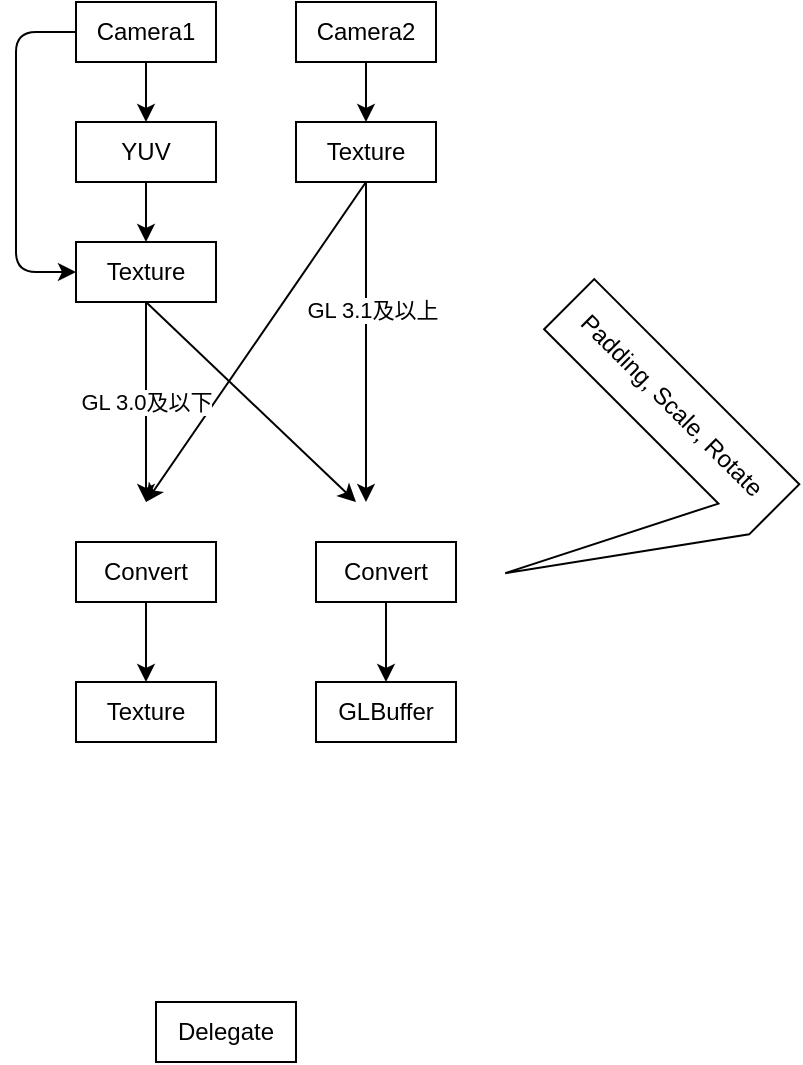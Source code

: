 <mxfile version="14.0.1" type="github">
  <diagram id="C5RBs43oDa-KdzZeNtuy" name="Page-1">
    <mxGraphModel dx="1298" dy="718" grid="1" gridSize="10" guides="1" tooltips="1" connect="1" arrows="1" fold="1" page="1" pageScale="1" pageWidth="827" pageHeight="1169" math="0" shadow="0">
      <root>
        <mxCell id="WIyWlLk6GJQsqaUBKTNV-0" />
        <mxCell id="WIyWlLk6GJQsqaUBKTNV-1" parent="WIyWlLk6GJQsqaUBKTNV-0" />
        <mxCell id="Xisnlb-HELQepVtMhwzp-12" value="" style="edgeStyle=orthogonalEdgeStyle;rounded=0;orthogonalLoop=1;jettySize=auto;html=1;" edge="1" parent="WIyWlLk6GJQsqaUBKTNV-1" source="Xisnlb-HELQepVtMhwzp-0" target="Xisnlb-HELQepVtMhwzp-3">
          <mxGeometry relative="1" as="geometry" />
        </mxCell>
        <mxCell id="Xisnlb-HELQepVtMhwzp-0" value="Camera1" style="whiteSpace=wrap;html=1;" vertex="1" parent="WIyWlLk6GJQsqaUBKTNV-1">
          <mxGeometry x="110" y="50" width="70" height="30" as="geometry" />
        </mxCell>
        <mxCell id="Xisnlb-HELQepVtMhwzp-10" value="" style="edgeStyle=orthogonalEdgeStyle;rounded=0;orthogonalLoop=1;jettySize=auto;html=1;" edge="1" parent="WIyWlLk6GJQsqaUBKTNV-1" source="Xisnlb-HELQepVtMhwzp-2" target="Xisnlb-HELQepVtMhwzp-4">
          <mxGeometry relative="1" as="geometry" />
        </mxCell>
        <mxCell id="Xisnlb-HELQepVtMhwzp-2" value="Camera2" style="whiteSpace=wrap;html=1;" vertex="1" parent="WIyWlLk6GJQsqaUBKTNV-1">
          <mxGeometry x="220" y="50" width="70" height="30" as="geometry" />
        </mxCell>
        <mxCell id="Xisnlb-HELQepVtMhwzp-14" value="" style="edgeStyle=orthogonalEdgeStyle;rounded=0;orthogonalLoop=1;jettySize=auto;html=1;" edge="1" parent="WIyWlLk6GJQsqaUBKTNV-1" source="Xisnlb-HELQepVtMhwzp-3" target="Xisnlb-HELQepVtMhwzp-13">
          <mxGeometry relative="1" as="geometry" />
        </mxCell>
        <mxCell id="Xisnlb-HELQepVtMhwzp-3" value="YUV" style="whiteSpace=wrap;html=1;" vertex="1" parent="WIyWlLk6GJQsqaUBKTNV-1">
          <mxGeometry x="110" y="110" width="70" height="30" as="geometry" />
        </mxCell>
        <mxCell id="Xisnlb-HELQepVtMhwzp-4" value="Texture" style="whiteSpace=wrap;html=1;" vertex="1" parent="WIyWlLk6GJQsqaUBKTNV-1">
          <mxGeometry x="220" y="110" width="70" height="30" as="geometry" />
        </mxCell>
        <mxCell id="Xisnlb-HELQepVtMhwzp-13" value="Texture" style="whiteSpace=wrap;html=1;" vertex="1" parent="WIyWlLk6GJQsqaUBKTNV-1">
          <mxGeometry x="110" y="170" width="70" height="30" as="geometry" />
        </mxCell>
        <mxCell id="Xisnlb-HELQepVtMhwzp-26" value="" style="edgeStyle=orthogonalEdgeStyle;rounded=0;orthogonalLoop=1;jettySize=auto;html=1;" edge="1" parent="WIyWlLk6GJQsqaUBKTNV-1" source="Xisnlb-HELQepVtMhwzp-15" target="Xisnlb-HELQepVtMhwzp-24">
          <mxGeometry relative="1" as="geometry" />
        </mxCell>
        <mxCell id="Xisnlb-HELQepVtMhwzp-15" value="Convert" style="whiteSpace=wrap;html=1;" vertex="1" parent="WIyWlLk6GJQsqaUBKTNV-1">
          <mxGeometry x="110" y="320" width="70" height="30" as="geometry" />
        </mxCell>
        <mxCell id="Xisnlb-HELQepVtMhwzp-27" value="" style="edgeStyle=orthogonalEdgeStyle;rounded=0;orthogonalLoop=1;jettySize=auto;html=1;" edge="1" parent="WIyWlLk6GJQsqaUBKTNV-1" source="Xisnlb-HELQepVtMhwzp-16" target="Xisnlb-HELQepVtMhwzp-25">
          <mxGeometry relative="1" as="geometry" />
        </mxCell>
        <mxCell id="Xisnlb-HELQepVtMhwzp-16" value="Convert" style="whiteSpace=wrap;html=1;" vertex="1" parent="WIyWlLk6GJQsqaUBKTNV-1">
          <mxGeometry x="230" y="320" width="70" height="30" as="geometry" />
        </mxCell>
        <mxCell id="Xisnlb-HELQepVtMhwzp-19" value="" style="endArrow=classic;html=1;exitX=0.5;exitY=1;exitDx=0;exitDy=0;" edge="1" parent="WIyWlLk6GJQsqaUBKTNV-1" source="Xisnlb-HELQepVtMhwzp-4">
          <mxGeometry width="50" height="50" relative="1" as="geometry">
            <mxPoint x="380" y="390" as="sourcePoint" />
            <mxPoint x="145" y="300" as="targetPoint" />
          </mxGeometry>
        </mxCell>
        <mxCell id="Xisnlb-HELQepVtMhwzp-20" value="GL 3.0及以下" style="endArrow=classic;html=1;exitX=0.5;exitY=1;exitDx=0;exitDy=0;" edge="1" parent="WIyWlLk6GJQsqaUBKTNV-1" source="Xisnlb-HELQepVtMhwzp-13">
          <mxGeometry width="50" height="50" relative="1" as="geometry">
            <mxPoint x="380" y="390" as="sourcePoint" />
            <mxPoint x="145" y="300" as="targetPoint" />
          </mxGeometry>
        </mxCell>
        <mxCell id="Xisnlb-HELQepVtMhwzp-22" value="" style="endArrow=classic;html=1;exitX=0.5;exitY=1;exitDx=0;exitDy=0;" edge="1" parent="WIyWlLk6GJQsqaUBKTNV-1" source="Xisnlb-HELQepVtMhwzp-13">
          <mxGeometry width="50" height="50" relative="1" as="geometry">
            <mxPoint x="380" y="390" as="sourcePoint" />
            <mxPoint x="250" y="300" as="targetPoint" />
          </mxGeometry>
        </mxCell>
        <mxCell id="Xisnlb-HELQepVtMhwzp-23" value="" style="endArrow=classic;html=1;exitX=0.5;exitY=1;exitDx=0;exitDy=0;" edge="1" parent="WIyWlLk6GJQsqaUBKTNV-1" source="Xisnlb-HELQepVtMhwzp-4">
          <mxGeometry width="50" height="50" relative="1" as="geometry">
            <mxPoint x="380" y="390" as="sourcePoint" />
            <mxPoint x="255" y="300" as="targetPoint" />
          </mxGeometry>
        </mxCell>
        <mxCell id="Xisnlb-HELQepVtMhwzp-28" value="GL 3.1及以上" style="edgeLabel;html=1;align=center;verticalAlign=middle;resizable=0;points=[];" vertex="1" connectable="0" parent="Xisnlb-HELQepVtMhwzp-23">
          <mxGeometry x="-0.2" y="3" relative="1" as="geometry">
            <mxPoint as="offset" />
          </mxGeometry>
        </mxCell>
        <mxCell id="Xisnlb-HELQepVtMhwzp-24" value="Texture" style="whiteSpace=wrap;html=1;" vertex="1" parent="WIyWlLk6GJQsqaUBKTNV-1">
          <mxGeometry x="110" y="390" width="70" height="30" as="geometry" />
        </mxCell>
        <mxCell id="Xisnlb-HELQepVtMhwzp-25" value="GLBuffer" style="whiteSpace=wrap;html=1;" vertex="1" parent="WIyWlLk6GJQsqaUBKTNV-1">
          <mxGeometry x="230" y="390" width="70" height="30" as="geometry" />
        </mxCell>
        <mxCell id="Xisnlb-HELQepVtMhwzp-31" value="" style="edgeStyle=elbowEdgeStyle;elbow=horizontal;endArrow=classic;html=1;entryX=0;entryY=0.5;entryDx=0;entryDy=0;exitX=0;exitY=0.5;exitDx=0;exitDy=0;" edge="1" parent="WIyWlLk6GJQsqaUBKTNV-1" source="Xisnlb-HELQepVtMhwzp-0" target="Xisnlb-HELQepVtMhwzp-13">
          <mxGeometry width="50" height="50" relative="1" as="geometry">
            <mxPoint x="100" y="65" as="sourcePoint" />
            <mxPoint x="430" y="340" as="targetPoint" />
            <Array as="points">
              <mxPoint x="80" y="125" />
            </Array>
          </mxGeometry>
        </mxCell>
        <mxCell id="Xisnlb-HELQepVtMhwzp-32" value="Padding, Scale, Rotate" style="shape=callout;whiteSpace=wrap;html=1;perimeter=calloutPerimeter;rotation=45;size=100;position=0.85;base=31;" vertex="1" parent="WIyWlLk6GJQsqaUBKTNV-1">
          <mxGeometry x="300" y="220" width="145" height="135.45" as="geometry" />
        </mxCell>
        <mxCell id="Xisnlb-HELQepVtMhwzp-34" value="Delegate" style="whiteSpace=wrap;html=1;" vertex="1" parent="WIyWlLk6GJQsqaUBKTNV-1">
          <mxGeometry x="150" y="550" width="70" height="30" as="geometry" />
        </mxCell>
      </root>
    </mxGraphModel>
  </diagram>
</mxfile>
